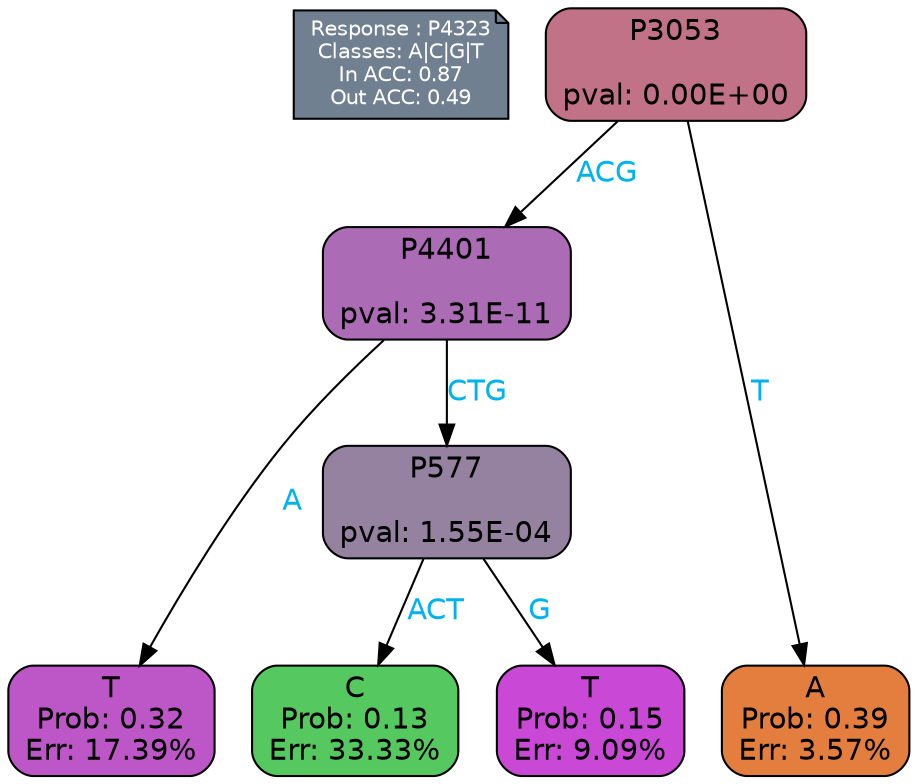 digraph Tree {
node [shape=box, style="filled, rounded", color="black", fontname=helvetica] ;
graph [ranksep=equally, splines=polylines, bgcolor=transparent, dpi=600] ;
edge [fontname=helvetica] ;
LEGEND [label="Response : P4323
Classes: A|C|G|T
In ACC: 0.87
Out ACC: 0.49
",shape=note,align=left,style=filled,fillcolor="slategray",fontcolor="white",fontsize=10];1 [label="P3053

pval: 0.00E+00", fillcolor="#c17286"] ;
2 [label="P4401

pval: 3.31E-11", fillcolor="#ab6bb5"] ;
3 [label="T
Prob: 0.32
Err: 17.39%", fillcolor="#bd56c7"] ;
4 [label="P577

pval: 1.55E-04", fillcolor="#9582a0"] ;
5 [label="C
Prob: 0.13
Err: 33.33%", fillcolor="#55c95f"] ;
6 [label="T
Prob: 0.15
Err: 9.09%", fillcolor="#c948d5"] ;
7 [label="A
Prob: 0.39
Err: 3.57%", fillcolor="#e47e3f"] ;
1 -> 2 [label="ACG",fontcolor=deepskyblue2] ;
1 -> 7 [label="T",fontcolor=deepskyblue2] ;
2 -> 3 [label="A",fontcolor=deepskyblue2] ;
2 -> 4 [label="CTG",fontcolor=deepskyblue2] ;
4 -> 5 [label="ACT",fontcolor=deepskyblue2] ;
4 -> 6 [label="G",fontcolor=deepskyblue2] ;
{rank = same; 3;5;6;7;}{rank = same; LEGEND;1;}}
